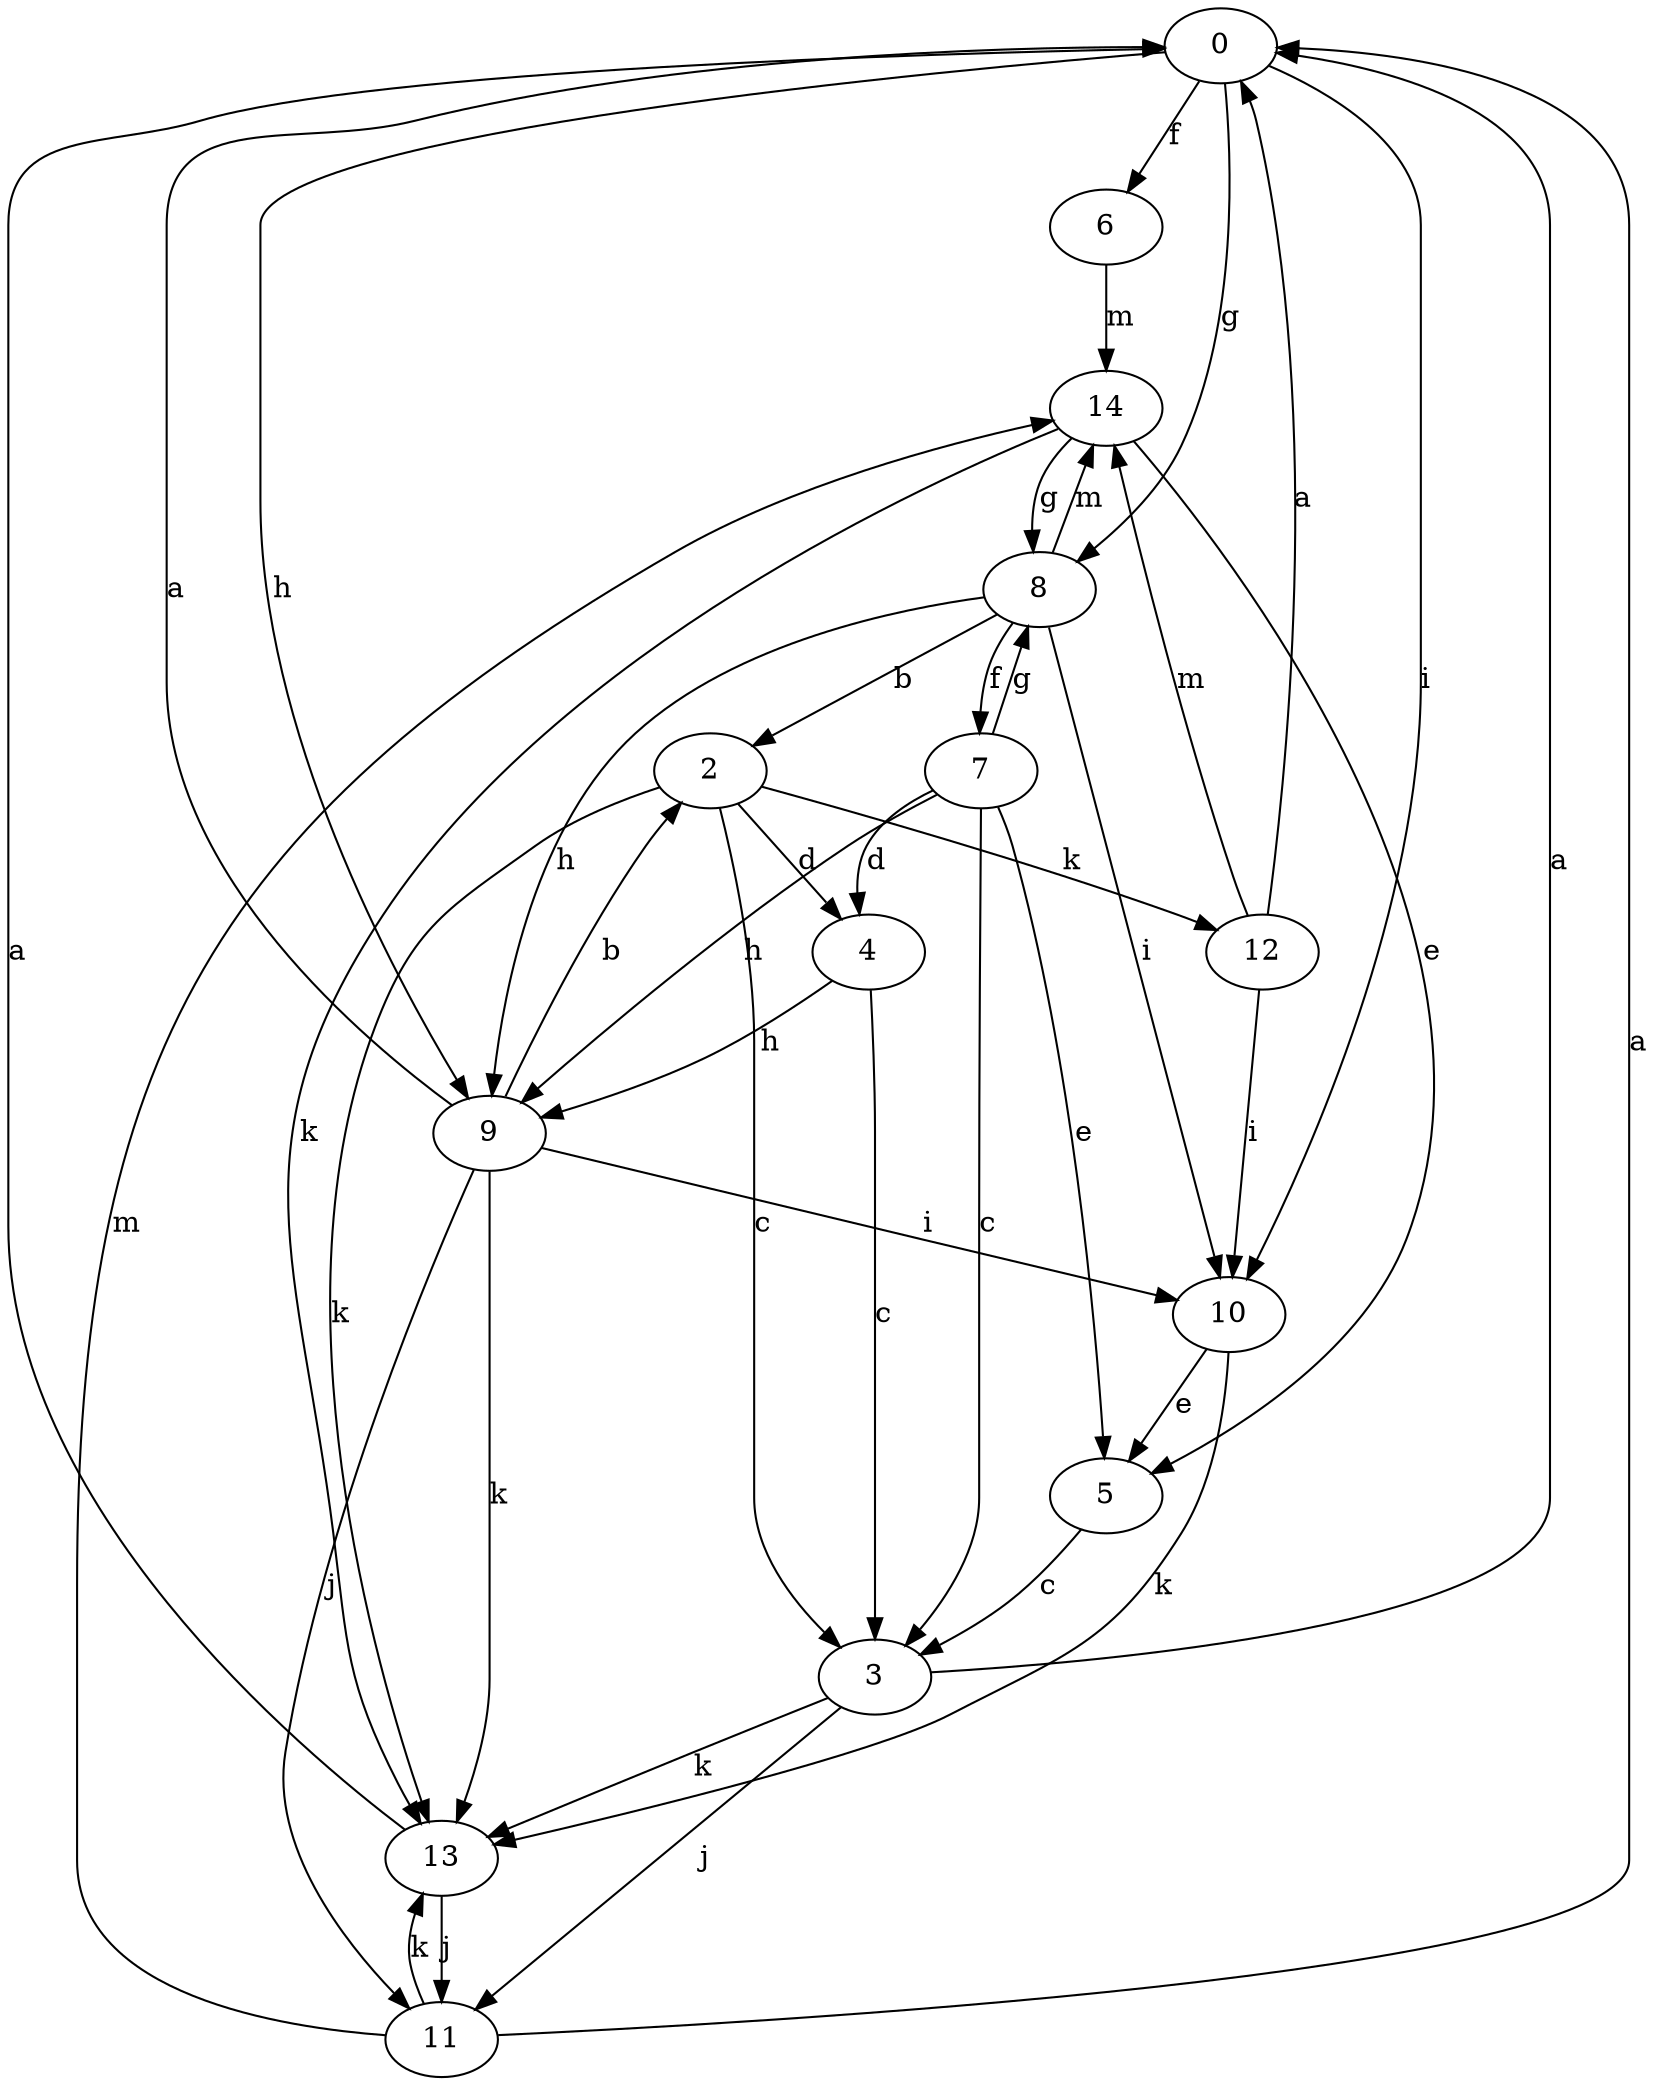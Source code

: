 strict digraph  {
0;
2;
3;
4;
5;
6;
7;
8;
9;
10;
11;
12;
13;
14;
0 -> 6  [label=f];
0 -> 8  [label=g];
0 -> 9  [label=h];
0 -> 10  [label=i];
2 -> 3  [label=c];
2 -> 4  [label=d];
2 -> 12  [label=k];
2 -> 13  [label=k];
3 -> 0  [label=a];
3 -> 11  [label=j];
3 -> 13  [label=k];
4 -> 3  [label=c];
4 -> 9  [label=h];
5 -> 3  [label=c];
6 -> 14  [label=m];
7 -> 3  [label=c];
7 -> 4  [label=d];
7 -> 5  [label=e];
7 -> 8  [label=g];
7 -> 9  [label=h];
8 -> 2  [label=b];
8 -> 7  [label=f];
8 -> 9  [label=h];
8 -> 10  [label=i];
8 -> 14  [label=m];
9 -> 0  [label=a];
9 -> 2  [label=b];
9 -> 10  [label=i];
9 -> 11  [label=j];
9 -> 13  [label=k];
10 -> 5  [label=e];
10 -> 13  [label=k];
11 -> 0  [label=a];
11 -> 13  [label=k];
11 -> 14  [label=m];
12 -> 0  [label=a];
12 -> 10  [label=i];
12 -> 14  [label=m];
13 -> 0  [label=a];
13 -> 11  [label=j];
14 -> 5  [label=e];
14 -> 8  [label=g];
14 -> 13  [label=k];
}
